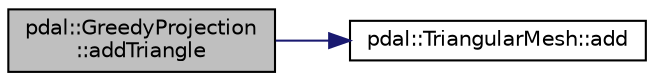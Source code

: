 digraph "pdal::GreedyProjection::addTriangle"
{
  edge [fontname="Helvetica",fontsize="10",labelfontname="Helvetica",labelfontsize="10"];
  node [fontname="Helvetica",fontsize="10",shape=record];
  rankdir="LR";
  Node1 [label="pdal::GreedyProjection\l::addTriangle",height=0.2,width=0.4,color="black", fillcolor="grey75", style="filled", fontcolor="black"];
  Node1 -> Node2 [color="midnightblue",fontsize="10",style="solid",fontname="Helvetica"];
  Node2 [label="pdal::TriangularMesh::add",height=0.2,width=0.4,color="black", fillcolor="white", style="filled",URL="$classpdal_1_1TriangularMesh.html#a4d4b493d02275fb49413500e29975802"];
}
